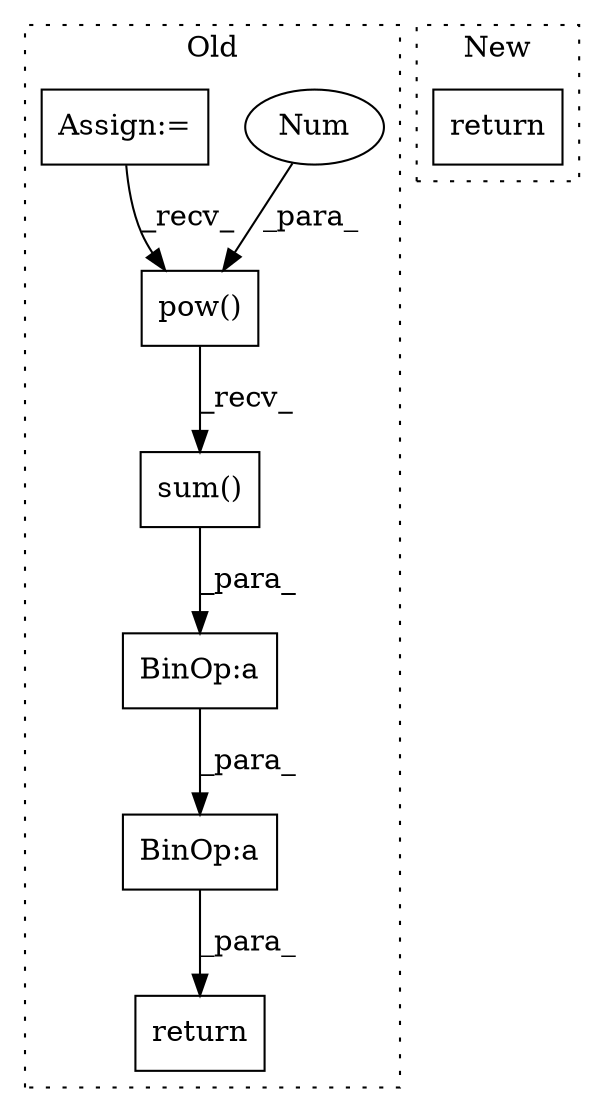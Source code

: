 digraph G {
subgraph cluster0 {
1 [label="pow()" a="75" s="7349,7359" l="9,1" shape="box"];
3 [label="return" a="93" s="7328" l="7" shape="box"];
4 [label="Num" a="76" s="7358" l="1" shape="ellipse"];
5 [label="BinOp:a" a="82" s="7367" l="3" shape="box"];
6 [label="BinOp:a" a="82" s="7346" l="3" shape="box"];
7 [label="Assign:=" a="68" s="7295" l="3" shape="box"];
8 [label="sum()" a="75" s="7349" l="17" shape="box"];
label = "Old";
style="dotted";
}
subgraph cluster1 {
2 [label="return" a="93" s="6827" l="7" shape="box"];
label = "New";
style="dotted";
}
1 -> 8 [label="_recv_"];
4 -> 1 [label="_para_"];
5 -> 3 [label="_para_"];
6 -> 5 [label="_para_"];
7 -> 1 [label="_recv_"];
8 -> 6 [label="_para_"];
}